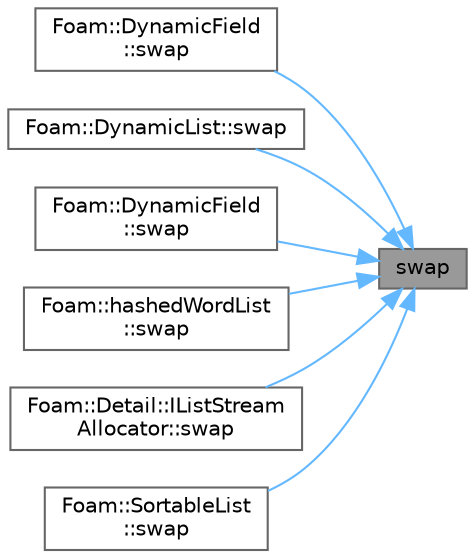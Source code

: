 digraph "swap"
{
 // LATEX_PDF_SIZE
  bgcolor="transparent";
  edge [fontname=Helvetica,fontsize=10,labelfontname=Helvetica,labelfontsize=10];
  node [fontname=Helvetica,fontsize=10,shape=box,height=0.2,width=0.4];
  rankdir="RL";
  Node1 [id="Node000001",label="swap",height=0.2,width=0.4,color="gray40", fillcolor="grey60", style="filled", fontcolor="black",tooltip=" "];
  Node1 -> Node2 [id="edge1_Node000001_Node000002",dir="back",color="steelblue1",style="solid",tooltip=" "];
  Node2 [id="Node000002",label="Foam::DynamicField\l::swap",height=0.2,width=0.4,color="grey40", fillcolor="white", style="filled",URL="$classFoam_1_1DynamicField.html#a120406fc28a57b54bf4b858ca9dc37f7",tooltip=" "];
  Node1 -> Node3 [id="edge2_Node000001_Node000003",dir="back",color="steelblue1",style="solid",tooltip=" "];
  Node3 [id="Node000003",label="Foam::DynamicList::swap",height=0.2,width=0.4,color="grey40", fillcolor="white", style="filled",URL="$classFoam_1_1DynamicList.html#a067ce35cbd28af2e6f401981b06a46c3",tooltip=" "];
  Node1 -> Node4 [id="edge3_Node000001_Node000004",dir="back",color="steelblue1",style="solid",tooltip=" "];
  Node4 [id="Node000004",label="Foam::DynamicField\l::swap",height=0.2,width=0.4,color="grey40", fillcolor="white", style="filled",URL="$classFoam_1_1DynamicField.html#a067ce35cbd28af2e6f401981b06a46c3",tooltip=" "];
  Node1 -> Node5 [id="edge4_Node000001_Node000005",dir="back",color="steelblue1",style="solid",tooltip=" "];
  Node5 [id="Node000005",label="Foam::hashedWordList\l::swap",height=0.2,width=0.4,color="grey40", fillcolor="white", style="filled",URL="$classFoam_1_1hashedWordList.html#a3fe2c08c66713e679154c8ebdf51a7cc",tooltip=" "];
  Node1 -> Node6 [id="edge5_Node000001_Node000006",dir="back",color="steelblue1",style="solid",tooltip=" "];
  Node6 [id="Node000006",label="Foam::Detail::IListStream\lAllocator::swap",height=0.2,width=0.4,color="grey40", fillcolor="white", style="filled",URL="$classFoam_1_1Detail_1_1IListStreamAllocator.html#ad67ea1e8f8fb780548965784a90463e5",tooltip=" "];
  Node1 -> Node7 [id="edge6_Node000001_Node000007",dir="back",color="steelblue1",style="solid",tooltip=" "];
  Node7 [id="Node000007",label="Foam::SortableList\l::swap",height=0.2,width=0.4,color="grey40", fillcolor="white", style="filled",URL="$classFoam_1_1SortableList.html#abc73da21b727c6fca686842f3eb5ace1",tooltip=" "];
}
